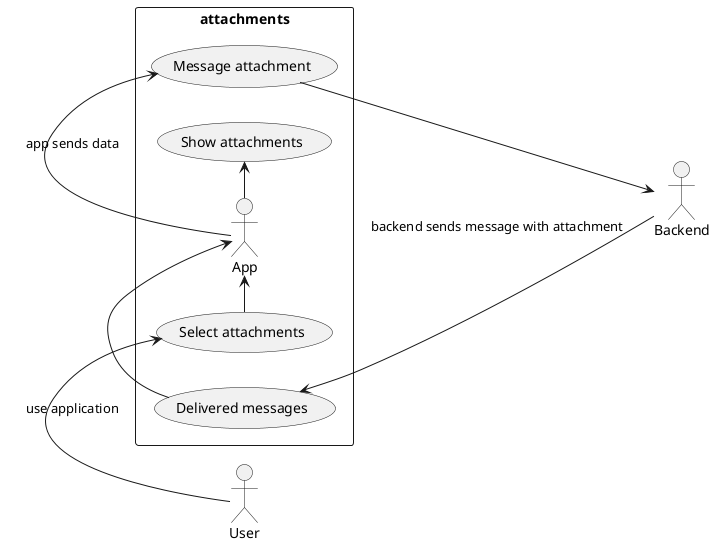 @startuml
actor User
actor Backend
left to right direction
skinparam packageStyle rectangle
rectangle attachments{
	actor App
	User -> (Select attachments) : use application
	(Select attachments) -> App
	App -> (Message attachment) : app sends data 
	(Message attachment) --> Backend	
	Backend --> (Delivered messages) : backend sends message with attachment
	(Delivered messages) -> App
	App -> (Show attachments)
}
@enduml